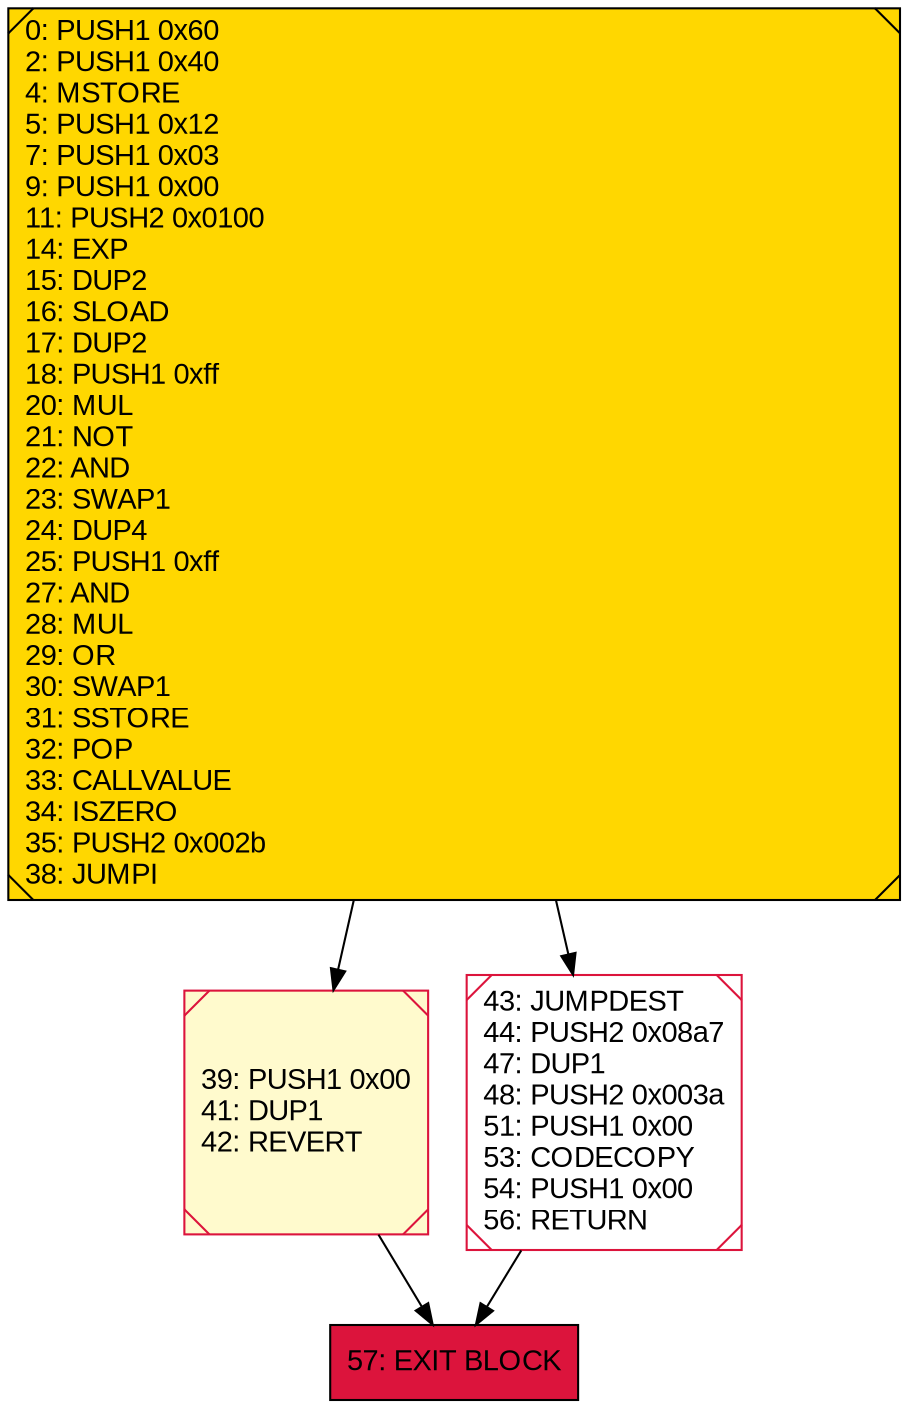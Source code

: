 digraph G {
bgcolor=transparent rankdir=UD;
node [shape=box style=filled color=black fillcolor=white fontname=arial fontcolor=black];
0 [label="0: PUSH1 0x60\l2: PUSH1 0x40\l4: MSTORE\l5: PUSH1 0x12\l7: PUSH1 0x03\l9: PUSH1 0x00\l11: PUSH2 0x0100\l14: EXP\l15: DUP2\l16: SLOAD\l17: DUP2\l18: PUSH1 0xff\l20: MUL\l21: NOT\l22: AND\l23: SWAP1\l24: DUP4\l25: PUSH1 0xff\l27: AND\l28: MUL\l29: OR\l30: SWAP1\l31: SSTORE\l32: POP\l33: CALLVALUE\l34: ISZERO\l35: PUSH2 0x002b\l38: JUMPI\l" fillcolor=lemonchiffon shape=Msquare fillcolor=gold ];
39 [label="39: PUSH1 0x00\l41: DUP1\l42: REVERT\l" fillcolor=lemonchiffon shape=Msquare color=crimson ];
57 [label="57: EXIT BLOCK\l" fillcolor=crimson ];
43 [label="43: JUMPDEST\l44: PUSH2 0x08a7\l47: DUP1\l48: PUSH2 0x003a\l51: PUSH1 0x00\l53: CODECOPY\l54: PUSH1 0x00\l56: RETURN\l" shape=Msquare color=crimson ];
0 -> 39;
43 -> 57;
0 -> 43;
39 -> 57;
}